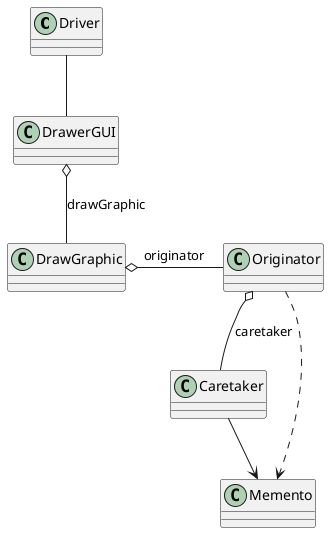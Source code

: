 @startuml

skinparam classAttributeIconSize 0

    class Driver{
    }

    class Caretaker {
    }

    class DrawGraphic {
    }

    class DrawerGUI {
    }

    class Memento {
    }

    class Originator {
    }

  Driver -- DrawerGUI
  Originator ..>  Memento
  DrawGraphic o- Originator : originator
  DrawerGUI o-- DrawGraphic : drawGraphic
  Originator o-- Caretaker : caretaker
  Caretaker -->  Memento

@enduml

